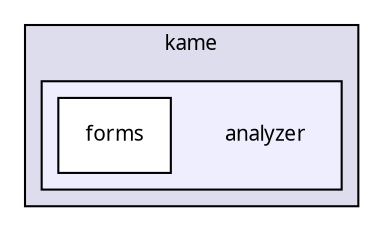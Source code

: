 digraph G {
  compound=true
  node [ fontsize=10, fontname="FreeSans.ttf"];
  edge [ labelfontsize=9, labelfontname="FreeSans.ttf"];
  subgraph clusterdir_86f25382698e49ecc2836ac98faed978 {
    graph [ bgcolor="#ddddee", pencolor="black", label="kame" fontname="FreeSans.ttf", fontsize=10, URL="dir_86f25382698e49ecc2836ac98faed978.html"]
  subgraph clusterdir_5a9156b67d9644fa03ab54cfc606ac48 {
    graph [ bgcolor="#eeeeff", pencolor="black", label="" URL="dir_5a9156b67d9644fa03ab54cfc606ac48.html"];
    dir_5a9156b67d9644fa03ab54cfc606ac48 [shape=plaintext label="analyzer"];
    dir_c861deb2b66dbe87d99f6c8718826b60 [shape=box label="forms" color="black" fillcolor="white" style="filled" URL="dir_c861deb2b66dbe87d99f6c8718826b60.html"];
  }
  }
}
